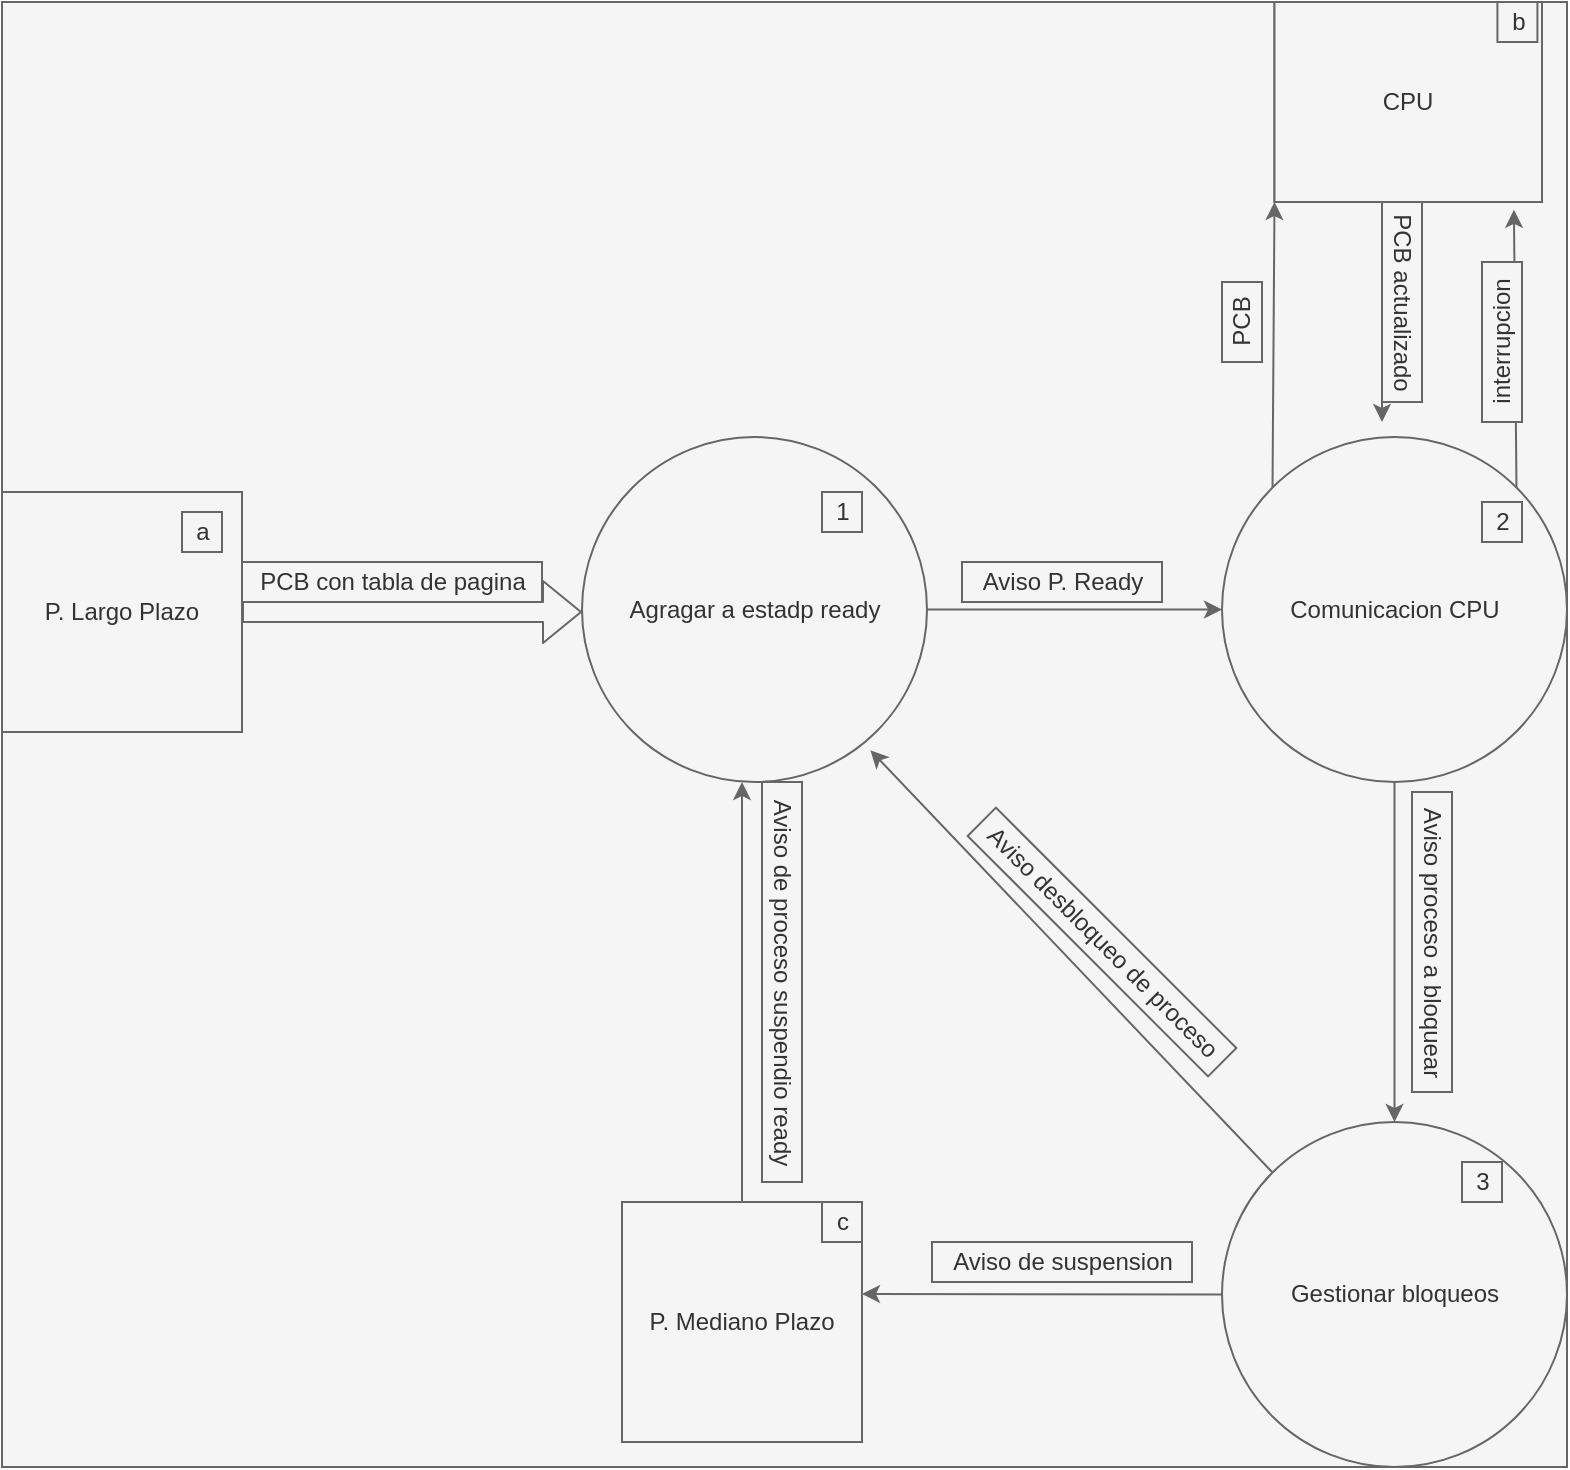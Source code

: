 <mxfile>
    <diagram id="8q2WQY_P9zjL_Dhx0f6r" name="Page-1">
        <mxGraphModel dx="1356" dy="1107" grid="1" gridSize="10" guides="1" tooltips="1" connect="1" arrows="1" fold="1" page="1" pageScale="1" pageWidth="850" pageHeight="1100" math="0" shadow="0">
            <root>
                <mxCell id="0"/>
                <mxCell id="1" parent="0"/>
                <mxCell id="38" value="" style="group;fillColor=#f5f5f5;fontColor=#333333;strokeColor=#666666;" vertex="1" connectable="0" parent="1">
                    <mxGeometry x="30" y="140" width="782.5" height="732.5" as="geometry"/>
                </mxCell>
                <mxCell id="3" value="" style="group;fillColor=#f5f5f5;fontColor=#333333;strokeColor=#666666;" parent="38" vertex="1" connectable="0">
                    <mxGeometry x="636.25" width="133.75" height="100" as="geometry"/>
                </mxCell>
                <mxCell id="4" value="CPU" style="rounded=0;whiteSpace=wrap;html=1;fillColor=#f5f5f5;fontColor=#333333;strokeColor=#666666;" parent="3" vertex="1">
                    <mxGeometry width="133.75" height="100" as="geometry"/>
                </mxCell>
                <mxCell id="5" value="b" style="text;html=1;align=center;verticalAlign=middle;resizable=0;points=[];autosize=1;strokeColor=#666666;fillColor=#f5f5f5;fontColor=#333333;" parent="3" vertex="1">
                    <mxGeometry x="111.458" width="20" height="20" as="geometry"/>
                </mxCell>
                <mxCell id="7" value="" style="group;fillColor=#f5f5f5;fontColor=#333333;strokeColor=#666666;" parent="38" vertex="1" connectable="0">
                    <mxGeometry y="245" width="120" height="120" as="geometry"/>
                </mxCell>
                <mxCell id="8" value="P. Largo Plazo" style="rounded=0;whiteSpace=wrap;html=1;fillColor=#f5f5f5;fontColor=#333333;strokeColor=#666666;" parent="7" vertex="1">
                    <mxGeometry width="120" height="120" as="geometry"/>
                </mxCell>
                <mxCell id="9" value="a" style="text;html=1;align=center;verticalAlign=middle;resizable=0;points=[];autosize=1;strokeColor=#666666;fillColor=#f5f5f5;fontColor=#333333;" parent="7" vertex="1">
                    <mxGeometry x="90" y="10" width="20" height="20" as="geometry"/>
                </mxCell>
                <mxCell id="11" value="" style="group;fillColor=#f5f5f5;fontColor=#333333;strokeColor=#666666;" parent="38" vertex="1" connectable="0">
                    <mxGeometry x="310" y="600" width="120" height="120" as="geometry"/>
                </mxCell>
                <mxCell id="6" value="P. Mediano Plazo" style="rounded=0;whiteSpace=wrap;html=1;fillColor=#f5f5f5;fontColor=#333333;strokeColor=#666666;" parent="11" vertex="1">
                    <mxGeometry width="120" height="120" as="geometry"/>
                </mxCell>
                <mxCell id="10" value="c" style="text;html=1;align=center;verticalAlign=middle;resizable=0;points=[];autosize=1;strokeColor=#666666;fillColor=#f5f5f5;fontColor=#333333;" parent="11" vertex="1">
                    <mxGeometry x="100" width="20" height="20" as="geometry"/>
                </mxCell>
                <mxCell id="12" value="Agragar a estadp ready" style="ellipse;whiteSpace=wrap;html=1;aspect=fixed;fillColor=#f5f5f5;fontColor=#333333;strokeColor=#666666;" parent="38" vertex="1">
                    <mxGeometry x="290" y="217.5" width="172.5" height="172.5" as="geometry"/>
                </mxCell>
                <mxCell id="13" value="" style="shape=flexArrow;endArrow=classic;html=1;exitX=1;exitY=0.5;exitDx=0;exitDy=0;fillColor=#f5f5f5;strokeColor=#666666;" parent="38" source="8" edge="1">
                    <mxGeometry width="50" height="50" relative="1" as="geometry">
                        <mxPoint x="130" y="310" as="sourcePoint"/>
                        <mxPoint x="290" y="305" as="targetPoint"/>
                    </mxGeometry>
                </mxCell>
                <mxCell id="14" value="PCB con tabla de pagina" style="text;html=1;align=center;verticalAlign=middle;resizable=0;points=[];autosize=1;strokeColor=#666666;fillColor=#f5f5f5;fontColor=#333333;" parent="38" vertex="1">
                    <mxGeometry x="120" y="280" width="150" height="20" as="geometry"/>
                </mxCell>
                <mxCell id="18" style="edgeStyle=none;html=1;entryX=0;entryY=1;entryDx=0;entryDy=0;exitX=0;exitY=0;exitDx=0;exitDy=0;fillColor=#f5f5f5;strokeColor=#666666;" parent="38" source="15" target="4" edge="1">
                    <mxGeometry relative="1" as="geometry"/>
                </mxCell>
                <mxCell id="24" style="edgeStyle=none;html=1;exitX=1;exitY=0;exitDx=0;exitDy=0;entryX=0.895;entryY=1.039;entryDx=0;entryDy=0;entryPerimeter=0;fillColor=#f5f5f5;strokeColor=#666666;" parent="38" source="15" target="4" edge="1">
                    <mxGeometry relative="1" as="geometry">
                        <mxPoint x="756.706" y="100" as="targetPoint"/>
                    </mxGeometry>
                </mxCell>
                <mxCell id="15" value="Comunicacion CPU" style="ellipse;whiteSpace=wrap;html=1;aspect=fixed;fillColor=#f5f5f5;fontColor=#333333;strokeColor=#666666;" parent="38" vertex="1">
                    <mxGeometry x="610" y="217.5" width="172.5" height="172.5" as="geometry"/>
                </mxCell>
                <mxCell id="16" style="edgeStyle=none;html=1;entryX=0;entryY=0.5;entryDx=0;entryDy=0;fillColor=#f5f5f5;strokeColor=#666666;" parent="38" source="12" target="15" edge="1">
                    <mxGeometry relative="1" as="geometry"/>
                </mxCell>
                <mxCell id="17" value="Aviso P. Ready" style="text;html=1;align=center;verticalAlign=middle;resizable=0;points=[];autosize=1;strokeColor=#666666;fillColor=#f5f5f5;fontColor=#333333;" parent="38" vertex="1">
                    <mxGeometry x="480" y="280" width="100" height="20" as="geometry"/>
                </mxCell>
                <mxCell id="19" value="PCB" style="text;html=1;align=center;verticalAlign=middle;resizable=0;points=[];autosize=1;strokeColor=#666666;fillColor=#f5f5f5;rotation=-90;fontColor=#333333;" parent="38" vertex="1">
                    <mxGeometry x="600" y="150" width="40" height="20" as="geometry"/>
                </mxCell>
                <mxCell id="21" style="edgeStyle=none;html=1;fillColor=#f5f5f5;strokeColor=#666666;" parent="38" edge="1">
                    <mxGeometry relative="1" as="geometry">
                        <mxPoint x="690" y="100" as="sourcePoint"/>
                        <mxPoint x="690" y="210" as="targetPoint"/>
                    </mxGeometry>
                </mxCell>
                <mxCell id="22" value="PCB actualizado" style="text;html=1;align=center;verticalAlign=middle;resizable=0;points=[];autosize=1;strokeColor=#666666;fillColor=#f5f5f5;rotation=90;fontColor=#333333;" parent="38" vertex="1">
                    <mxGeometry x="650" y="140" width="100" height="20" as="geometry"/>
                </mxCell>
                <mxCell id="25" value="interrupcion" style="text;html=1;align=center;verticalAlign=middle;resizable=0;points=[];autosize=1;strokeColor=#666666;fillColor=#f5f5f5;rotation=-90;fontColor=#333333;" parent="38" vertex="1">
                    <mxGeometry x="710" y="160" width="80" height="20" as="geometry"/>
                </mxCell>
                <mxCell id="29" style="edgeStyle=none;html=1;fillColor=#f5f5f5;strokeColor=#666666;" parent="38" source="26" edge="1">
                    <mxGeometry relative="1" as="geometry">
                        <mxPoint x="430" y="646" as="targetPoint"/>
                    </mxGeometry>
                </mxCell>
                <mxCell id="33" style="edgeStyle=none;html=1;exitX=0;exitY=0;exitDx=0;exitDy=0;entryX=0.836;entryY=0.908;entryDx=0;entryDy=0;entryPerimeter=0;fillColor=#f5f5f5;strokeColor=#666666;" parent="38" source="26" target="12" edge="1">
                    <mxGeometry relative="1" as="geometry"/>
                </mxCell>
                <mxCell id="26" value="Gestionar bloqueos" style="ellipse;whiteSpace=wrap;html=1;aspect=fixed;fillColor=#f5f5f5;fontColor=#333333;strokeColor=#666666;" parent="38" vertex="1">
                    <mxGeometry x="610" y="560" width="172.5" height="172.5" as="geometry"/>
                </mxCell>
                <mxCell id="27" style="edgeStyle=none;html=1;entryX=0.5;entryY=0;entryDx=0;entryDy=0;fillColor=#f5f5f5;strokeColor=#666666;" parent="38" source="15" target="26" edge="1">
                    <mxGeometry relative="1" as="geometry"/>
                </mxCell>
                <mxCell id="28" value="Aviso proceso a bloquear" style="text;html=1;align=center;verticalAlign=middle;resizable=0;points=[];autosize=1;strokeColor=#666666;fillColor=#f5f5f5;rotation=90;fontColor=#333333;" parent="38" vertex="1">
                    <mxGeometry x="640" y="460" width="150" height="20" as="geometry"/>
                </mxCell>
                <mxCell id="30" value="Aviso de suspension" style="text;html=1;align=center;verticalAlign=middle;resizable=0;points=[];autosize=1;strokeColor=#666666;fillColor=#f5f5f5;fontColor=#333333;" parent="38" vertex="1">
                    <mxGeometry x="465" y="620" width="130" height="20" as="geometry"/>
                </mxCell>
                <mxCell id="31" style="edgeStyle=none;html=1;fillColor=#f5f5f5;strokeColor=#666666;" parent="38" source="6" edge="1">
                    <mxGeometry relative="1" as="geometry">
                        <mxPoint x="370" y="390" as="targetPoint"/>
                    </mxGeometry>
                </mxCell>
                <mxCell id="32" value="Aviso de proceso suspendio ready" style="text;html=1;align=center;verticalAlign=middle;resizable=0;points=[];autosize=1;strokeColor=#666666;fillColor=#f5f5f5;rotation=90;fontColor=#333333;" parent="38" vertex="1">
                    <mxGeometry x="290" y="480" width="200" height="20" as="geometry"/>
                </mxCell>
                <mxCell id="34" value="Aviso desbloqueo de proceso" style="text;html=1;align=center;verticalAlign=middle;resizable=0;points=[];autosize=1;strokeColor=#666666;fillColor=#f5f5f5;rotation=45;fontColor=#333333;" parent="38" vertex="1">
                    <mxGeometry x="465" y="460" width="170" height="20" as="geometry"/>
                </mxCell>
                <mxCell id="35" value="1" style="text;html=1;align=center;verticalAlign=middle;resizable=0;points=[];autosize=1;strokeColor=#666666;fillColor=#f5f5f5;fontColor=#333333;" parent="38" vertex="1">
                    <mxGeometry x="410" y="245" width="20" height="20" as="geometry"/>
                </mxCell>
                <mxCell id="36" value="2" style="text;html=1;align=center;verticalAlign=middle;resizable=0;points=[];autosize=1;strokeColor=#666666;fillColor=#f5f5f5;fontColor=#333333;" parent="38" vertex="1">
                    <mxGeometry x="740" y="250" width="20" height="20" as="geometry"/>
                </mxCell>
                <mxCell id="37" value="3" style="text;html=1;align=center;verticalAlign=middle;resizable=0;points=[];autosize=1;strokeColor=#666666;fillColor=#f5f5f5;fontColor=#333333;" parent="38" vertex="1">
                    <mxGeometry x="730" y="580" width="20" height="20" as="geometry"/>
                </mxCell>
            </root>
        </mxGraphModel>
    </diagram>
</mxfile>
